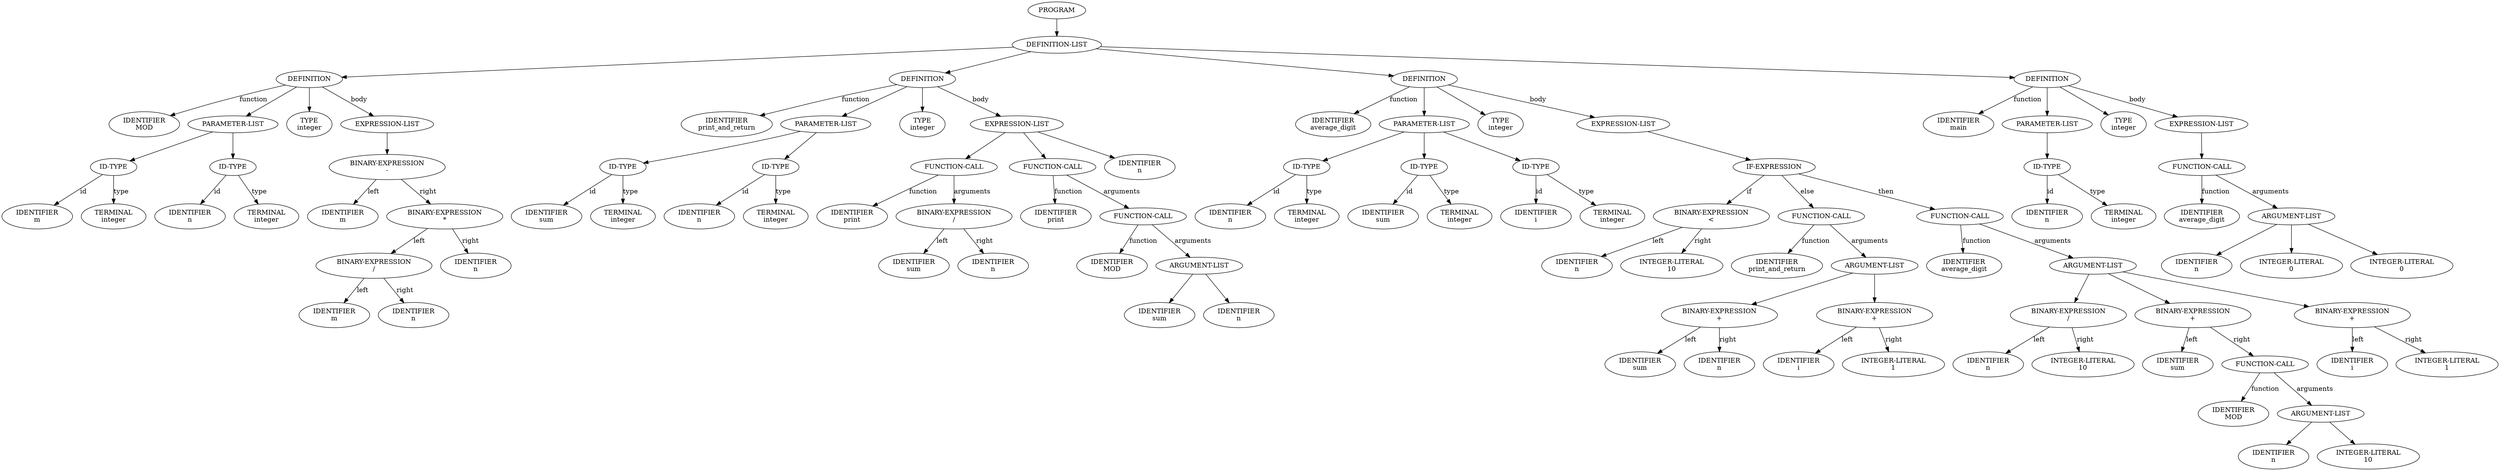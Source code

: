digraph AST {
node0 [label="PROGRAM"]
node1 [label="DEFINITION-LIST"]
node2 [label="DEFINITION"]
node3 [label="IDENTIFIER\nMOD"]
node4 [label="PARAMETER-LIST"]
node5 [label="ID-TYPE"]
node6 [label="IDENTIFIER\nm"]
node7 [label="TERMINAL\ninteger"]
node8 [label="ID-TYPE"]
node9 [label="IDENTIFIER\nn"]
node10 [label="TERMINAL\ninteger"]
node11 [label="TYPE\ninteger"]
node12 [label="EXPRESSION-LIST"]
node13 [label="BINARY-EXPRESSION\n-"]
node14 [label="IDENTIFIER\nm"]
node15 [label="BINARY-EXPRESSION\n*"]
node16 [label="BINARY-EXPRESSION\n/"]
node17 [label="IDENTIFIER\nm"]
node18 [label="IDENTIFIER\nn"]
node19 [label="IDENTIFIER\nn"]
node20 [label="DEFINITION"]
node21 [label="IDENTIFIER\nprint_and_return"]
node22 [label="PARAMETER-LIST"]
node23 [label="ID-TYPE"]
node24 [label="IDENTIFIER\nsum"]
node25 [label="TERMINAL\ninteger"]
node26 [label="ID-TYPE"]
node27 [label="IDENTIFIER\nn"]
node28 [label="TERMINAL\ninteger"]
node29 [label="TYPE\ninteger"]
node30 [label="EXPRESSION-LIST"]
node31 [label="FUNCTION-CALL"]
node32 [label="IDENTIFIER\nprint"]
node33 [label="BINARY-EXPRESSION\n/"]
node34 [label="IDENTIFIER\nsum"]
node35 [label="IDENTIFIER\nn"]
node36 [label="FUNCTION-CALL"]
node37 [label="IDENTIFIER\nprint"]
node38 [label="FUNCTION-CALL"]
node39 [label="IDENTIFIER\nMOD"]
node40 [label="ARGUMENT-LIST"]
node41 [label="IDENTIFIER\nsum"]
node42 [label="IDENTIFIER\nn"]
node43 [label="IDENTIFIER\nn"]
node44 [label="DEFINITION"]
node45 [label="IDENTIFIER\naverage_digit"]
node46 [label="PARAMETER-LIST"]
node47 [label="ID-TYPE"]
node48 [label="IDENTIFIER\nn"]
node49 [label="TERMINAL\ninteger"]
node50 [label="ID-TYPE"]
node51 [label="IDENTIFIER\nsum"]
node52 [label="TERMINAL\ninteger"]
node53 [label="ID-TYPE"]
node54 [label="IDENTIFIER\ni"]
node55 [label="TERMINAL\ninteger"]
node56 [label="TYPE\ninteger"]
node57 [label="EXPRESSION-LIST"]
node58 [label="IF-EXPRESSION"]
node59 [label="BINARY-EXPRESSION\n<"]
node60 [label="IDENTIFIER\nn"]
node61 [label="INTEGER-LITERAL\n10"]
node62 [label="FUNCTION-CALL"]
node63 [label="IDENTIFIER\nprint_and_return"]
node64 [label="ARGUMENT-LIST"]
node65 [label="BINARY-EXPRESSION\n+"]
node66 [label="IDENTIFIER\nsum"]
node67 [label="IDENTIFIER\nn"]
node68 [label="BINARY-EXPRESSION\n+"]
node69 [label="IDENTIFIER\ni"]
node70 [label="INTEGER-LITERAL\n1"]
node71 [label="FUNCTION-CALL"]
node72 [label="IDENTIFIER\naverage_digit"]
node73 [label="ARGUMENT-LIST"]
node74 [label="BINARY-EXPRESSION\n/"]
node75 [label="IDENTIFIER\nn"]
node76 [label="INTEGER-LITERAL\n10"]
node77 [label="BINARY-EXPRESSION\n+"]
node78 [label="IDENTIFIER\nsum"]
node79 [label="FUNCTION-CALL"]
node80 [label="IDENTIFIER\nMOD"]
node81 [label="ARGUMENT-LIST"]
node82 [label="IDENTIFIER\nn"]
node83 [label="INTEGER-LITERAL\n10"]
node84 [label="BINARY-EXPRESSION\n+"]
node85 [label="IDENTIFIER\ni"]
node86 [label="INTEGER-LITERAL\n1"]
node87 [label="DEFINITION"]
node88 [label="IDENTIFIER\nmain"]
node89 [label="PARAMETER-LIST"]
node90 [label="ID-TYPE"]
node91 [label="IDENTIFIER\nn"]
node92 [label="TERMINAL\ninteger"]
node93 [label="TYPE\ninteger"]
node94 [label="EXPRESSION-LIST"]
node95 [label="FUNCTION-CALL"]
node96 [label="IDENTIFIER\naverage_digit"]
node97 [label="ARGUMENT-LIST"]
node98 [label="IDENTIFIER\nn"]
node99 [label="INTEGER-LITERAL\n0"]
node100 [label="INTEGER-LITERAL\n0"]
node2 -> node3 [label="function"]
node5 -> node6 [label="id"]
node5 -> node7 [label="type"]
node4 -> node5
node8 -> node9 [label="id"]
node8 -> node10 [label="type"]
node4 -> node8
node2 -> node4
node2 -> node11
node13 -> node14 [label="left"]
node16 -> node17 [label="left"]
node16 -> node18 [label="right"]
node15 -> node16 [label="left"]
node15 -> node19 [label="right"]
node13 -> node15 [label="right"]
node12 -> node13
node2 -> node12 [label="body"]
node1 -> node2
node20 -> node21 [label="function"]
node23 -> node24 [label="id"]
node23 -> node25 [label="type"]
node22 -> node23
node26 -> node27 [label="id"]
node26 -> node28 [label="type"]
node22 -> node26
node20 -> node22
node20 -> node29
node31 -> node32 [label="function"]
node33 -> node34 [label="left"]
node33 -> node35 [label="right"]
node31 -> node33 [label="arguments"]
node30 -> node31
node36 -> node37 [label="function"]
node38 -> node39 [label="function"]
node40 -> node41
node40 -> node42
node38 -> node40 [label="arguments"]
node36 -> node38 [label="arguments"]
node30 -> node36
node30 -> node43
node20 -> node30 [label="body"]
node1 -> node20
node44 -> node45 [label="function"]
node47 -> node48 [label="id"]
node47 -> node49 [label="type"]
node46 -> node47
node50 -> node51 [label="id"]
node50 -> node52 [label="type"]
node46 -> node50
node53 -> node54 [label="id"]
node53 -> node55 [label="type"]
node46 -> node53
node44 -> node46
node44 -> node56
node59 -> node60 [label="left"]
node59 -> node61 [label="right"]
node58 -> node59 [label="if"]
node62 -> node63 [label="function"]
node65 -> node66 [label="left"]
node65 -> node67 [label="right"]
node64 -> node65
node68 -> node69 [label="left"]
node68 -> node70 [label="right"]
node64 -> node68
node62 -> node64 [label="arguments"]
node58 -> node62 [label="else"]
node71 -> node72 [label="function"]
node74 -> node75 [label="left"]
node74 -> node76 [label="right"]
node73 -> node74
node77 -> node78 [label="left"]
node79 -> node80 [label="function"]
node81 -> node82
node81 -> node83
node79 -> node81 [label="arguments"]
node77 -> node79 [label="right"]
node73 -> node77
node84 -> node85 [label="left"]
node84 -> node86 [label="right"]
node73 -> node84
node71 -> node73 [label="arguments"]
node58 -> node71 [label="then"]
node57 -> node58
node44 -> node57 [label="body"]
node1 -> node44
node87 -> node88 [label="function"]
node90 -> node91 [label="id"]
node90 -> node92 [label="type"]
node89 -> node90
node87 -> node89
node87 -> node93
node95 -> node96 [label="function"]
node97 -> node98
node97 -> node99
node97 -> node100
node95 -> node97 [label="arguments"]
node94 -> node95
node87 -> node94 [label="body"]
node1 -> node87
node0 -> node1
}